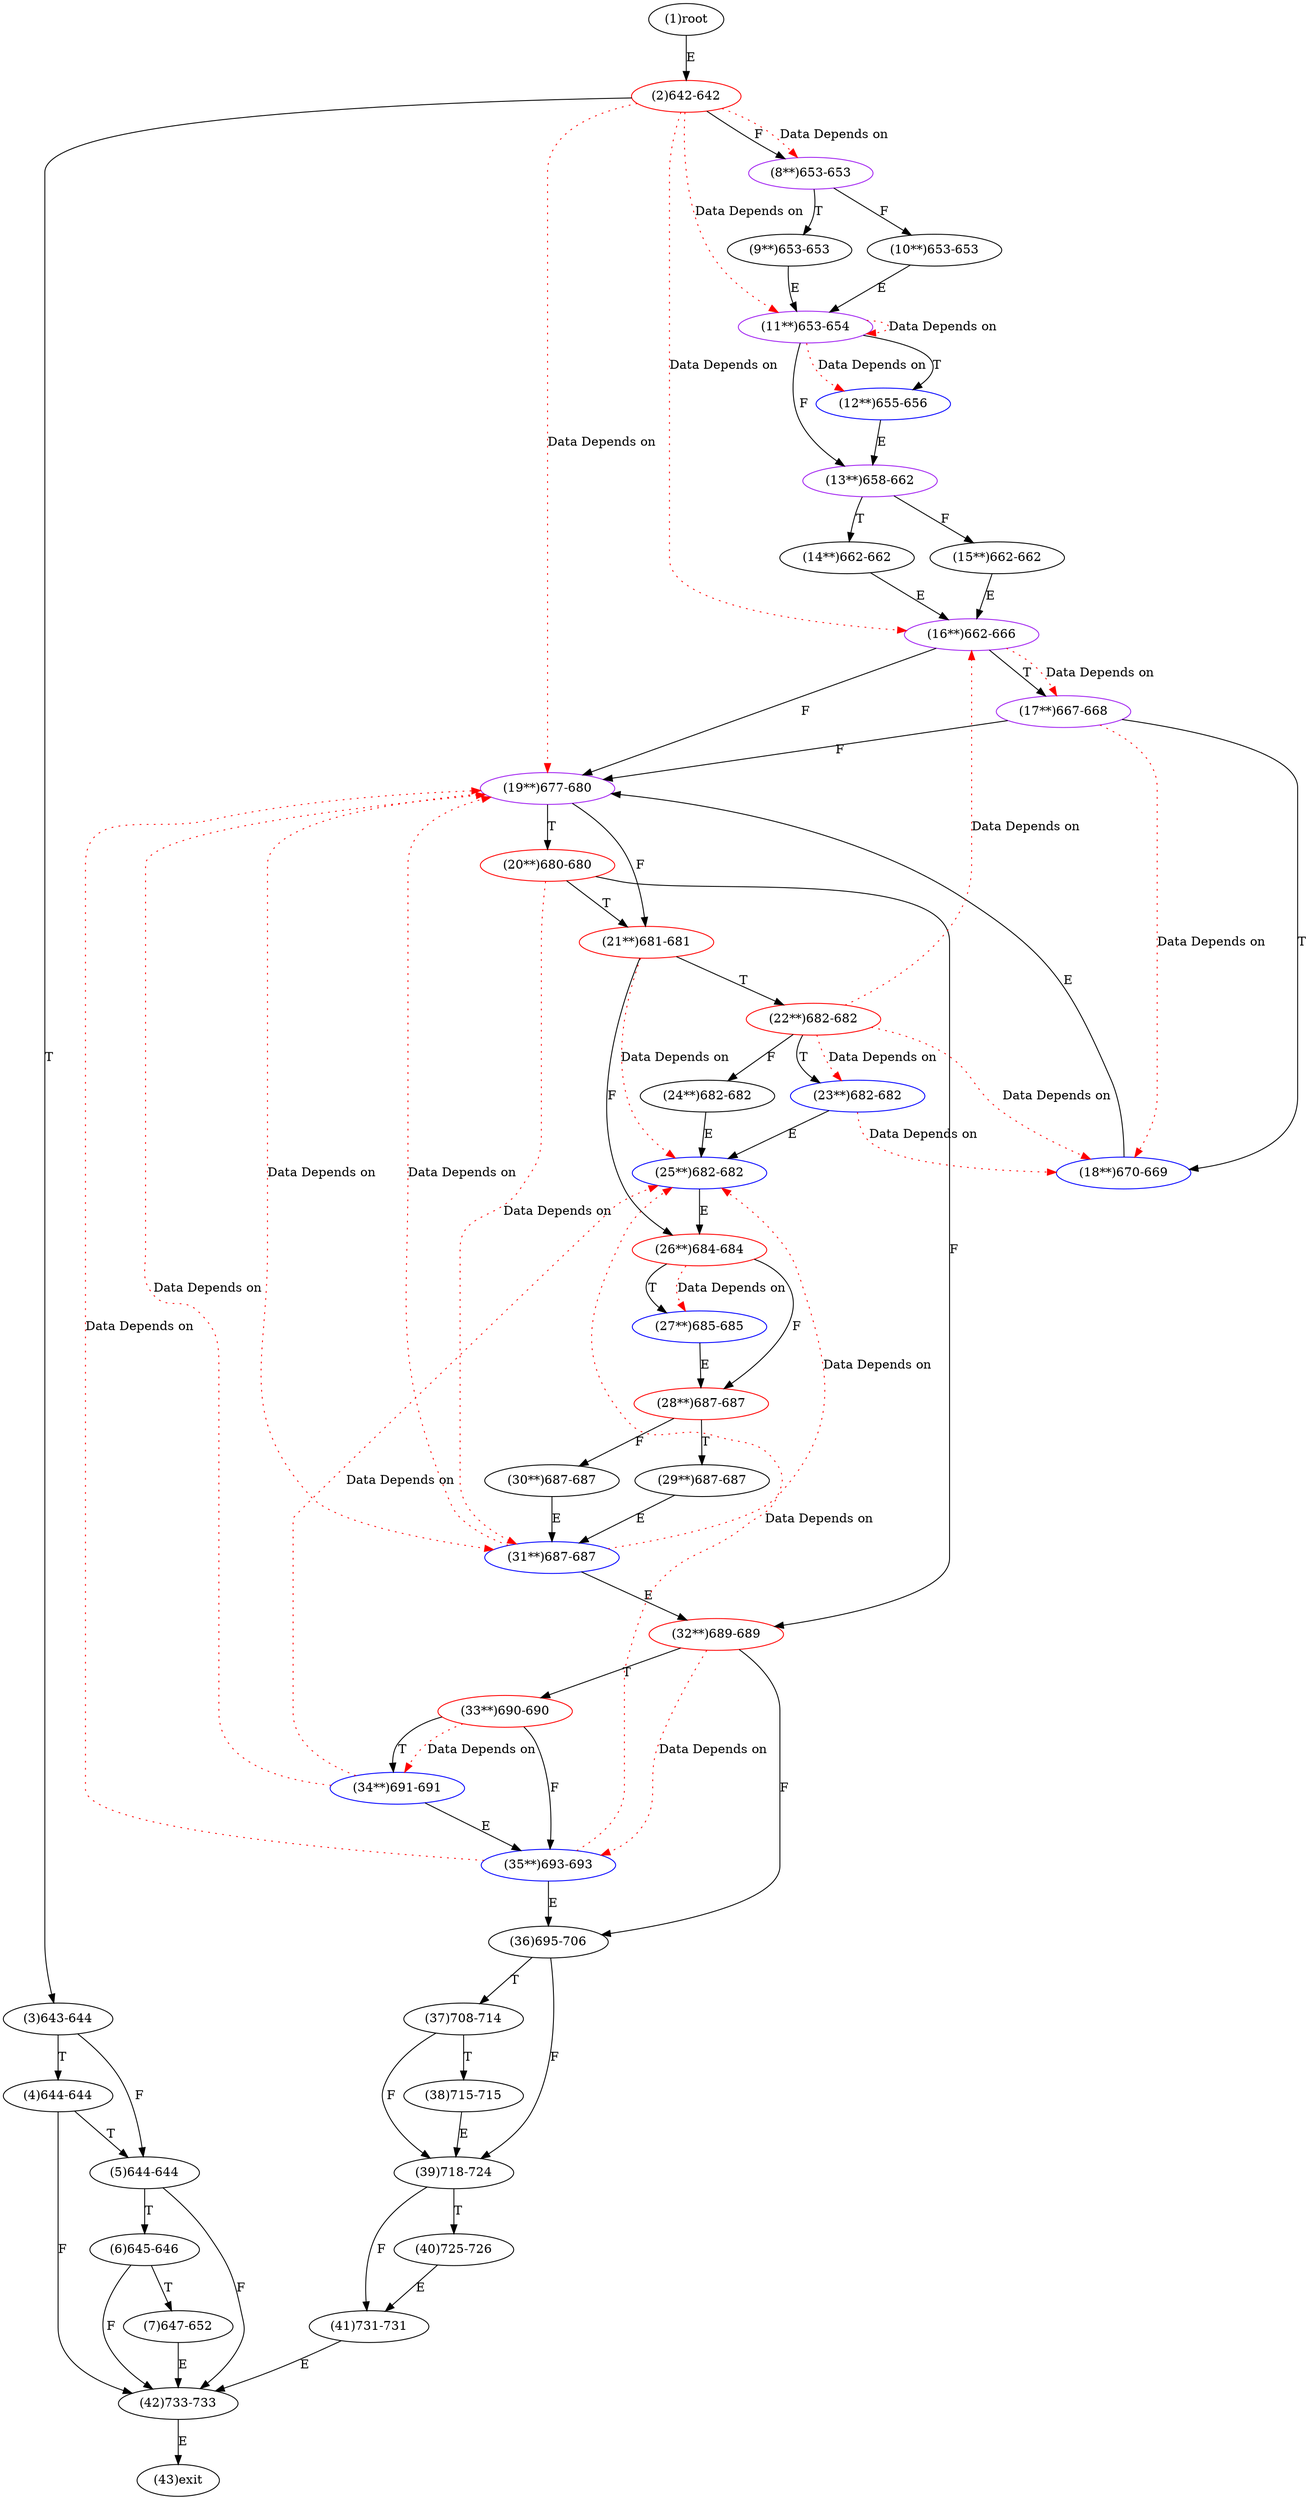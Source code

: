 digraph "" { 
1[ label="(1)root"];
2[ label="(2)642-642",color=red];
3[ label="(3)643-644"];
4[ label="(4)644-644"];
5[ label="(5)644-644"];
6[ label="(6)645-646"];
7[ label="(7)647-652"];
8[ label="(8**)653-653",color=purple];
9[ label="(9**)653-653"];
10[ label="(10**)653-653"];
11[ label="(11**)653-654",color=purple];
12[ label="(12**)655-656",color=blue];
13[ label="(13**)658-662",color=purple];
14[ label="(14**)662-662"];
15[ label="(15**)662-662"];
17[ label="(17**)667-668",color=purple];
16[ label="(16**)662-666",color=purple];
19[ label="(19**)677-680",color=purple];
18[ label="(18**)670-669",color=blue];
21[ label="(21**)681-681",color=red];
20[ label="(20**)680-680",color=red];
23[ label="(23**)682-682",color=blue];
22[ label="(22**)682-682",color=red];
25[ label="(25**)682-682",color=blue];
24[ label="(24**)682-682"];
27[ label="(27**)685-685",color=blue];
26[ label="(26**)684-684",color=red];
29[ label="(29**)687-687"];
28[ label="(28**)687-687",color=red];
31[ label="(31**)687-687",color=blue];
30[ label="(30**)687-687"];
34[ label="(34**)691-691",color=blue];
35[ label="(35**)693-693",color=blue];
32[ label="(32**)689-689",color=red];
33[ label="(33**)690-690",color=red];
38[ label="(38)715-715"];
39[ label="(39)718-724"];
36[ label="(36)695-706"];
37[ label="(37)708-714"];
42[ label="(42)733-733"];
43[ label="(43)exit"];
40[ label="(40)725-726"];
41[ label="(41)731-731"];
1->2[ label="E"];
2->8[ label="F"];
2->3[ label="T"];
3->5[ label="F"];
3->4[ label="T"];
4->42[ label="F"];
4->5[ label="T"];
5->42[ label="F"];
5->6[ label="T"];
6->42[ label="F"];
6->7[ label="T"];
7->42[ label="E"];
8->10[ label="F"];
8->9[ label="T"];
9->11[ label="E"];
10->11[ label="E"];
11->13[ label="F"];
11->12[ label="T"];
12->13[ label="E"];
13->15[ label="F"];
13->14[ label="T"];
14->16[ label="E"];
15->16[ label="E"];
16->19[ label="F"];
16->17[ label="T"];
17->19[ label="F"];
17->18[ label="T"];
18->19[ label="E"];
19->21[ label="F"];
19->20[ label="T"];
20->32[ label="F"];
20->21[ label="T"];
21->26[ label="F"];
21->22[ label="T"];
22->24[ label="F"];
22->23[ label="T"];
23->25[ label="E"];
24->25[ label="E"];
25->26[ label="E"];
26->28[ label="F"];
26->27[ label="T"];
27->28[ label="E"];
28->30[ label="F"];
28->29[ label="T"];
29->31[ label="E"];
30->31[ label="E"];
31->32[ label="E"];
32->36[ label="F"];
32->33[ label="T"];
33->35[ label="F"];
33->34[ label="T"];
34->35[ label="E"];
35->36[ label="E"];
36->39[ label="F"];
36->37[ label="T"];
37->39[ label="F"];
37->38[ label="T"];
38->39[ label="E"];
39->41[ label="F"];
39->40[ label="T"];
40->41[ label="E"];
41->42[ label="E"];
42->43[ label="E"];
2->19[ color="red" label="Data Depends on" style = dotted ];
2->16[ color="red" label="Data Depends on" style = dotted ];
2->11[ color="red" label="Data Depends on" style = dotted ];
2->8[ color="red" label="Data Depends on" style = dotted ];
11->11[ color="red" label="Data Depends on" style = dotted ];
11->12[ color="red" label="Data Depends on" style = dotted ];
17->18[ color="red" label="Data Depends on" style = dotted ];
16->17[ color="red" label="Data Depends on" style = dotted ];
19->31[ color="red" label="Data Depends on" style = dotted ];
21->25[ color="red" label="Data Depends on" style = dotted ];
20->31[ color="red" label="Data Depends on" style = dotted ];
23->18[ color="red" label="Data Depends on" style = dotted ];
22->23[ color="red" label="Data Depends on" style = dotted ];
22->18[ color="red" label="Data Depends on" style = dotted ];
22->16[ color="red" label="Data Depends on" style = dotted ];
26->27[ color="red" label="Data Depends on" style = dotted ];
31->25[ color="red" label="Data Depends on" style = dotted ];
31->19[ color="red" label="Data Depends on" style = dotted ];
34->19[ color="red" label="Data Depends on" style = dotted ];
34->25[ color="red" label="Data Depends on" style = dotted ];
35->19[ color="red" label="Data Depends on" style = dotted ];
35->25[ color="red" label="Data Depends on" style = dotted ];
32->35[ color="red" label="Data Depends on" style = dotted ];
33->34[ color="red" label="Data Depends on" style = dotted ];
}